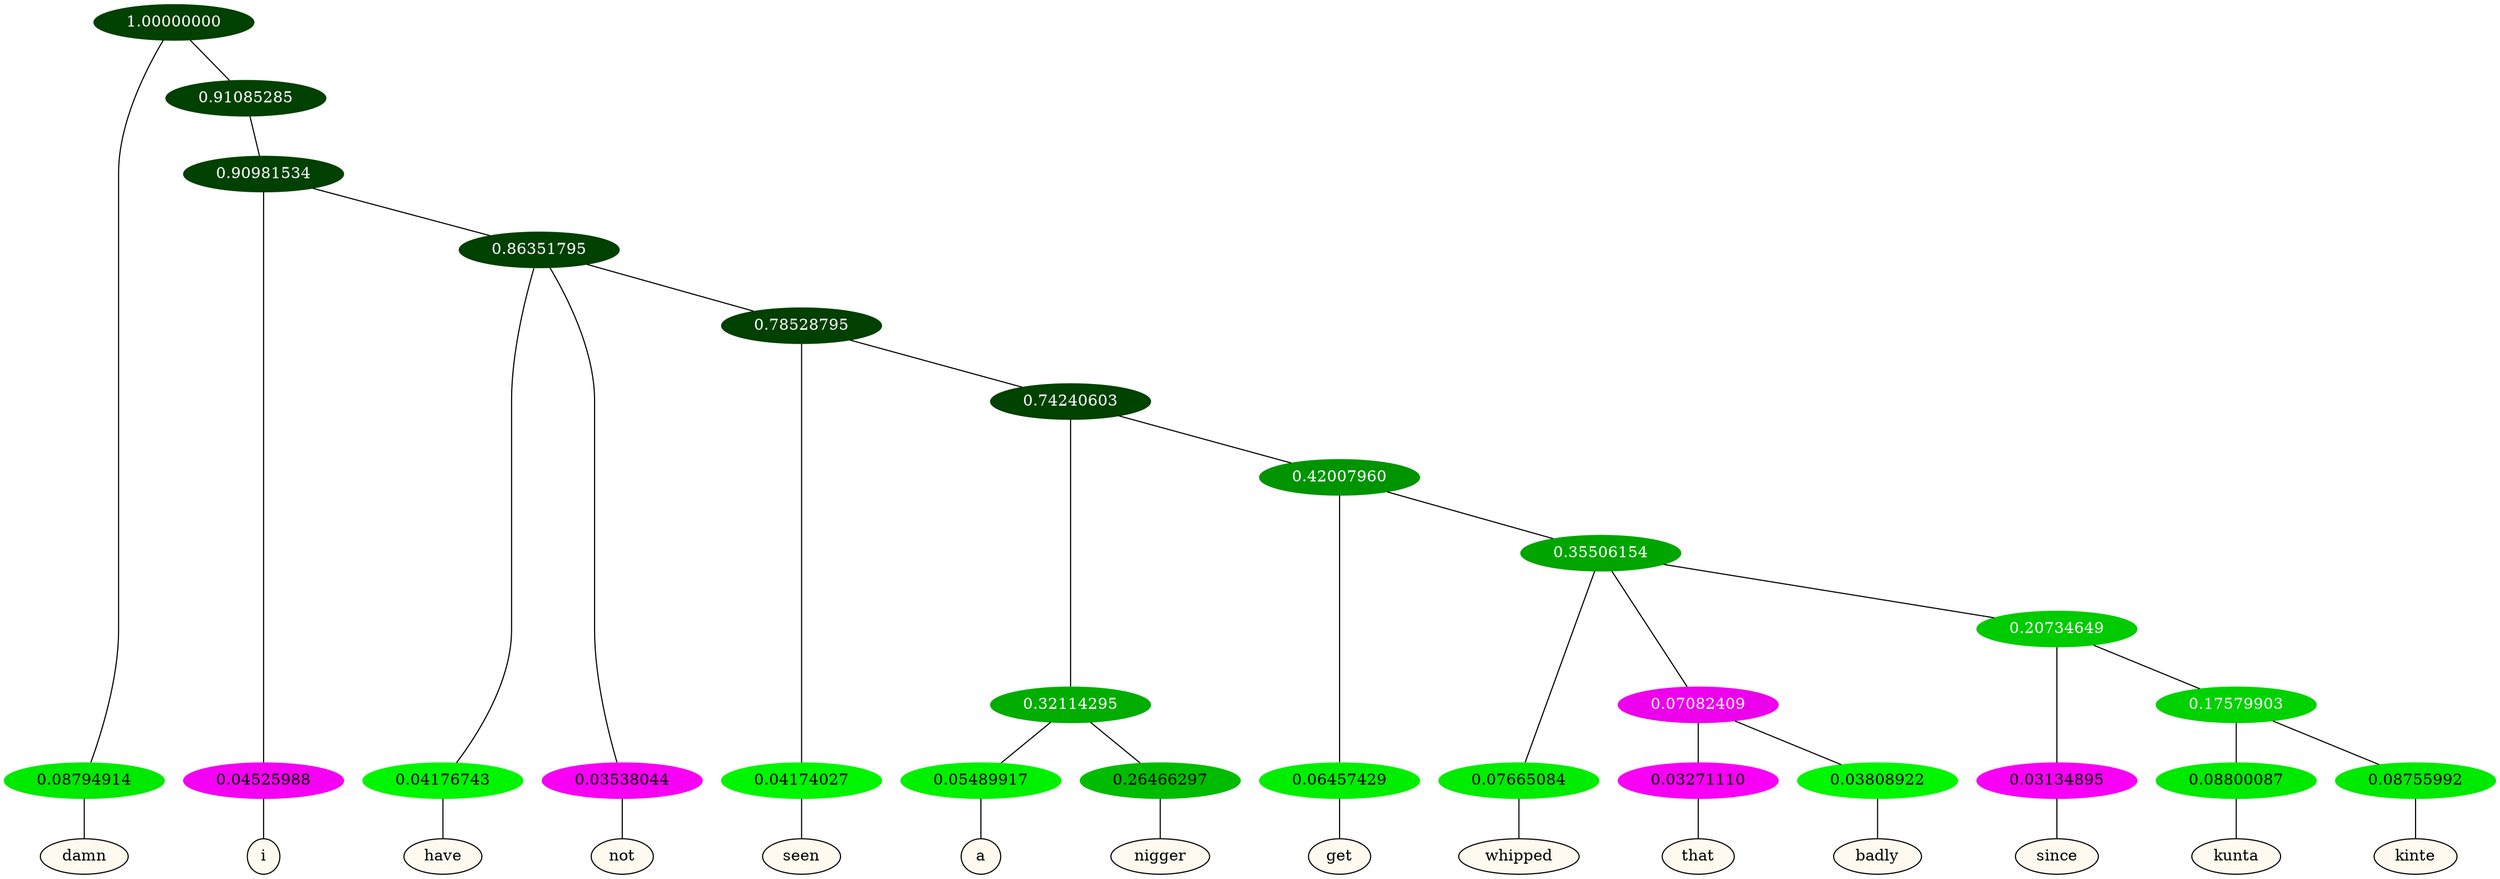 graph {
	node [format=png height=0.15 nodesep=0.001 ordering=out overlap=prism overlap_scaling=0.01 ranksep=0.001 ratio=0.2 style=filled width=0.15]
	{
		rank=same
		a_w_1 [label=damn color=black fillcolor=floralwhite style="filled,solid"]
		a_w_4 [label=i color=black fillcolor=floralwhite style="filled,solid"]
		a_w_6 [label=have color=black fillcolor=floralwhite style="filled,solid"]
		a_w_7 [label=not color=black fillcolor=floralwhite style="filled,solid"]
		a_w_9 [label=seen color=black fillcolor=floralwhite style="filled,solid"]
		a_w_13 [label=a color=black fillcolor=floralwhite style="filled,solid"]
		a_w_14 [label=nigger color=black fillcolor=floralwhite style="filled,solid"]
		a_w_15 [label=get color=black fillcolor=floralwhite style="filled,solid"]
		a_w_17 [label=whipped color=black fillcolor=floralwhite style="filled,solid"]
		a_w_20 [label=that color=black fillcolor=floralwhite style="filled,solid"]
		a_w_21 [label=badly color=black fillcolor=floralwhite style="filled,solid"]
		a_w_22 [label=since color=black fillcolor=floralwhite style="filled,solid"]
		a_w_24 [label=kunta color=black fillcolor=floralwhite style="filled,solid"]
		a_w_25 [label=kinte color=black fillcolor=floralwhite style="filled,solid"]
	}
	a_n_1 -- a_w_1
	a_n_4 -- a_w_4
	a_n_6 -- a_w_6
	a_n_7 -- a_w_7
	a_n_9 -- a_w_9
	a_n_13 -- a_w_13
	a_n_14 -- a_w_14
	a_n_15 -- a_w_15
	a_n_17 -- a_w_17
	a_n_20 -- a_w_20
	a_n_21 -- a_w_21
	a_n_22 -- a_w_22
	a_n_24 -- a_w_24
	a_n_25 -- a_w_25
	{
		rank=same
		a_n_1 [label=0.08794914 color="0.334 1.000 0.912" fontcolor=black]
		a_n_4 [label=0.04525988 color="0.835 1.000 0.955" fontcolor=black]
		a_n_6 [label=0.04176743 color="0.334 1.000 0.958" fontcolor=black]
		a_n_7 [label=0.03538044 color="0.835 1.000 0.965" fontcolor=black]
		a_n_9 [label=0.04174027 color="0.334 1.000 0.958" fontcolor=black]
		a_n_13 [label=0.05489917 color="0.334 1.000 0.945" fontcolor=black]
		a_n_14 [label=0.26466297 color="0.334 1.000 0.735" fontcolor=black]
		a_n_15 [label=0.06457429 color="0.334 1.000 0.935" fontcolor=black]
		a_n_17 [label=0.07665084 color="0.334 1.000 0.923" fontcolor=black]
		a_n_20 [label=0.03271110 color="0.835 1.000 0.967" fontcolor=black]
		a_n_21 [label=0.03808922 color="0.334 1.000 0.962" fontcolor=black]
		a_n_22 [label=0.03134895 color="0.835 1.000 0.969" fontcolor=black]
		a_n_24 [label=0.08800087 color="0.334 1.000 0.912" fontcolor=black]
		a_n_25 [label=0.08755992 color="0.334 1.000 0.912" fontcolor=black]
	}
	a_n_0 [label=1.00000000 color="0.334 1.000 0.250" fontcolor=grey99]
	a_n_0 -- a_n_1
	a_n_2 [label=0.91085285 color="0.334 1.000 0.250" fontcolor=grey99]
	a_n_0 -- a_n_2
	a_n_3 [label=0.90981534 color="0.334 1.000 0.250" fontcolor=grey99]
	a_n_2 -- a_n_3
	a_n_3 -- a_n_4
	a_n_5 [label=0.86351795 color="0.334 1.000 0.250" fontcolor=grey99]
	a_n_3 -- a_n_5
	a_n_5 -- a_n_6
	a_n_5 -- a_n_7
	a_n_8 [label=0.78528795 color="0.334 1.000 0.250" fontcolor=grey99]
	a_n_5 -- a_n_8
	a_n_8 -- a_n_9
	a_n_10 [label=0.74240603 color="0.334 1.000 0.258" fontcolor=grey99]
	a_n_8 -- a_n_10
	a_n_11 [label=0.32114295 color="0.334 1.000 0.679" fontcolor=grey99]
	a_n_10 -- a_n_11
	a_n_12 [label=0.42007960 color="0.334 1.000 0.580" fontcolor=grey99]
	a_n_10 -- a_n_12
	a_n_11 -- a_n_13
	a_n_11 -- a_n_14
	a_n_12 -- a_n_15
	a_n_16 [label=0.35506154 color="0.334 1.000 0.645" fontcolor=grey99]
	a_n_12 -- a_n_16
	a_n_16 -- a_n_17
	a_n_18 [label=0.07082409 color="0.835 1.000 0.929" fontcolor=grey99]
	a_n_16 -- a_n_18
	a_n_19 [label=0.20734649 color="0.334 1.000 0.793" fontcolor=grey99]
	a_n_16 -- a_n_19
	a_n_18 -- a_n_20
	a_n_18 -- a_n_21
	a_n_19 -- a_n_22
	a_n_23 [label=0.17579903 color="0.334 1.000 0.824" fontcolor=grey99]
	a_n_19 -- a_n_23
	a_n_23 -- a_n_24
	a_n_23 -- a_n_25
}
